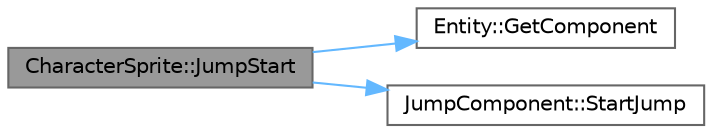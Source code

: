 digraph "CharacterSprite::JumpStart"
{
 // LATEX_PDF_SIZE
  bgcolor="transparent";
  edge [fontname=Helvetica,fontsize=10,labelfontname=Helvetica,labelfontsize=10];
  node [fontname=Helvetica,fontsize=10,shape=box,height=0.2,width=0.4];
  rankdir="LR";
  Node1 [id="Node000001",label="CharacterSprite::JumpStart",height=0.2,width=0.4,color="gray40", fillcolor="grey60", style="filled", fontcolor="black",tooltip="Initiates a jump for the character sprite."];
  Node1 -> Node2 [id="edge1_Node000001_Node000002",color="steelblue1",style="solid",tooltip=" "];
  Node2 [id="Node000002",label="Entity::GetComponent",height=0.2,width=0.4,color="grey40", fillcolor="white", style="filled",URL="$class_entity.html#a350bdcc5c37bcd893b07ddaae9ae6c18",tooltip="Gets a component of a specific type attached to the entity."];
  Node1 -> Node3 [id="edge2_Node000001_Node000003",color="steelblue1",style="solid",tooltip=" "];
  Node3 [id="Node000003",label="JumpComponent::StartJump",height=0.2,width=0.4,color="grey40", fillcolor="white", style="filled",URL="$class_jump_component.html#a661f589953b5fe88ca2e6fb56f3f2453",tooltip="Initiates a jump."];
}
